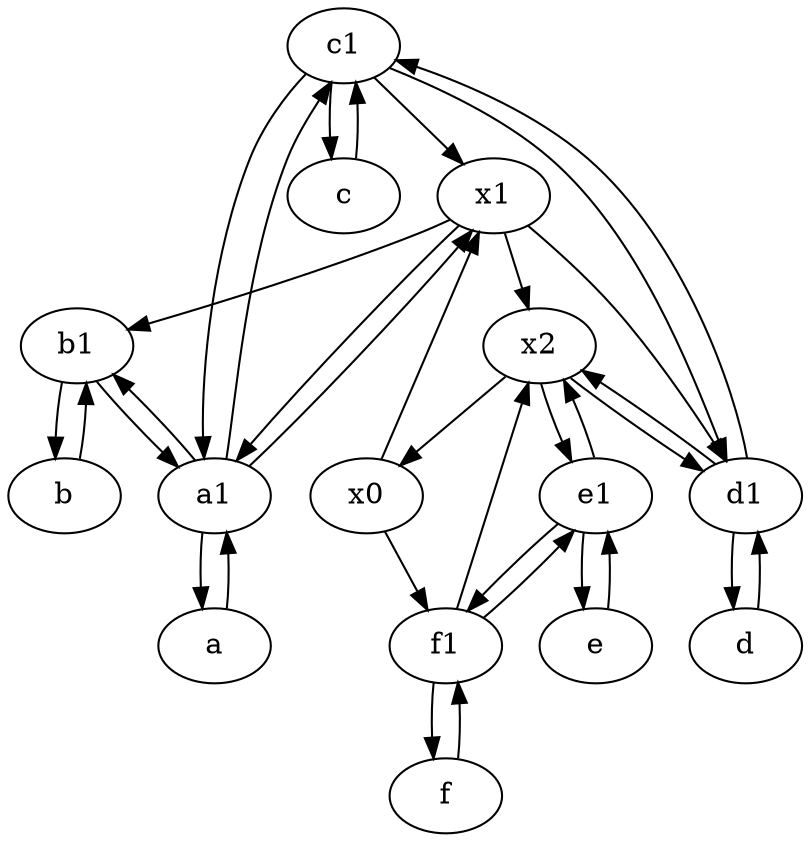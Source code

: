 digraph  {
	c1 [pos="30,15!"];
	x2;
	e1 [pos="25,45!"];
	f [pos="15,45!"];
	x0;
	x1;
	b1 [pos="45,20!"];
	c [pos="20,10!"];
	a [pos="40,10!"];
	d [pos="20,30!"];
	e [pos="30,50!"];
	b [pos="50,20!"];
	d1 [pos="25,30!"];
	a1 [pos="40,15!"];
	f1;
	c1 -> a1;
	c1 -> c;
	x0 -> x1;
	x0 -> f1;
	b -> b1;
	x1 -> b1;
	f1 -> e1;
	x1 -> d1;
	a1 -> b1;
	d -> d1;
	c -> c1;
	c1 -> d1;
	a1 -> x1;
	e1 -> e;
	b1 -> a1;
	a1 -> a;
	b1 -> b;
	c1 -> x1;
	x1 -> x2;
	e1 -> x2;
	d1 -> x2;
	a -> a1;
	f1 -> f;
	f1 -> x2;
	f -> f1;
	x2 -> x0;
	e1 -> f1;
	x1 -> a1;
	x2 -> e1;
	d1 -> d;
	e -> e1;
	x2 -> d1;
	a1 -> c1;
	d1 -> c1;

	}